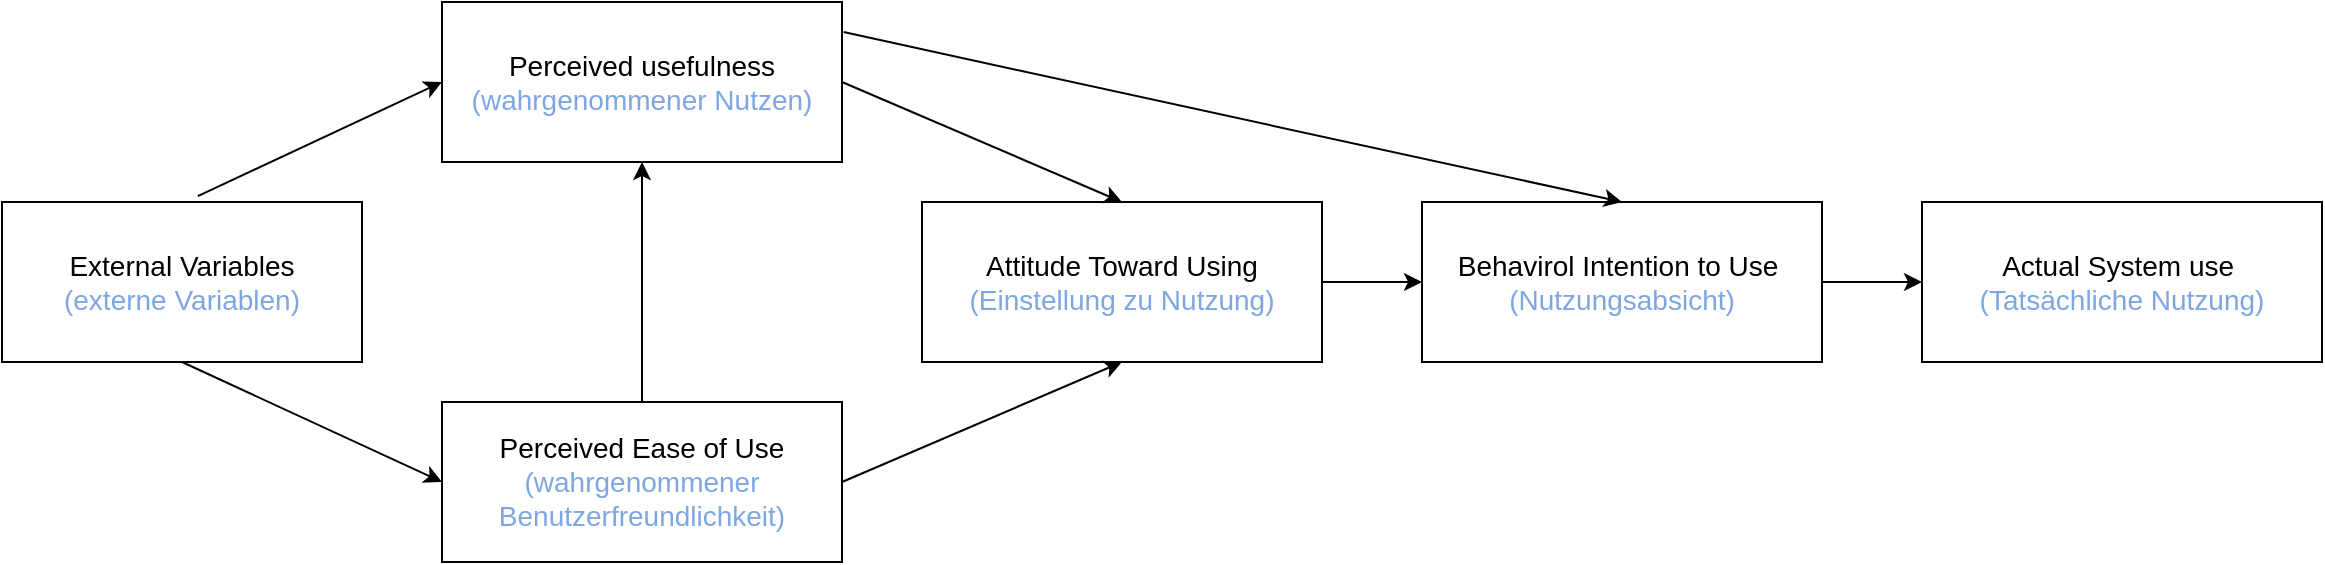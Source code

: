 <mxfile version="26.0.4">
  <diagram name="Seite-1" id="NUGTaal7kzCJnCjxpsvp">
    <mxGraphModel dx="1386" dy="833" grid="1" gridSize="10" guides="1" tooltips="1" connect="1" arrows="1" fold="1" page="1" pageScale="1" pageWidth="2339" pageHeight="3300" math="0" shadow="0">
      <root>
        <mxCell id="0" />
        <mxCell id="1" parent="0" />
        <mxCell id="cQfO7AnZSBEeeAexKhQe-32" value="&lt;div&gt;&lt;span style=&quot;font-size: 14px;&quot;&gt;External Variables&lt;/span&gt;&lt;/div&gt;&lt;div&gt;&lt;span style=&quot;color: rgb(126, 166, 224); font-size: 14px;&quot;&gt;(externe Variablen)&lt;/span&gt;&lt;br&gt;&lt;/div&gt;" style="rounded=0;whiteSpace=wrap;html=1;" vertex="1" parent="1">
          <mxGeometry x="60" y="160" width="180" height="80" as="geometry" />
        </mxCell>
        <mxCell id="cQfO7AnZSBEeeAexKhQe-33" value="&lt;div&gt;&lt;span style=&quot;font-size: 14px;&quot;&gt;Perceived usefulness&lt;/span&gt;&lt;/div&gt;&lt;div&gt;&lt;span style=&quot;color: rgb(126, 166, 224); font-size: 14px;&quot;&gt;(wahrgenommener Nutzen)&lt;/span&gt;&lt;br&gt;&lt;/div&gt;" style="rounded=0;whiteSpace=wrap;html=1;" vertex="1" parent="1">
          <mxGeometry x="280" y="60" width="200" height="80" as="geometry" />
        </mxCell>
        <mxCell id="cQfO7AnZSBEeeAexKhQe-34" value="&lt;div&gt;&lt;span style=&quot;font-size: 14px;&quot;&gt;Perceived Ease of Use&lt;/span&gt;&lt;/div&gt;&lt;div&gt;&lt;span style=&quot;color: rgb(126, 166, 224); font-size: 14px;&quot;&gt;(wahrgenommener Benutzerfreundlichkeit)&lt;/span&gt;&lt;br&gt;&lt;/div&gt;" style="rounded=0;whiteSpace=wrap;html=1;" vertex="1" parent="1">
          <mxGeometry x="280" y="260" width="200" height="80" as="geometry" />
        </mxCell>
        <mxCell id="cQfO7AnZSBEeeAexKhQe-35" value="&lt;div&gt;&lt;span style=&quot;font-size: 14px;&quot;&gt;Attitude Toward Using&lt;/span&gt;&lt;/div&gt;&lt;div&gt;&lt;span style=&quot;color: rgb(126, 166, 224); font-size: 14px;&quot;&gt;(Einstellung zu Nutzung&lt;/span&gt;&lt;span style=&quot;color: rgb(126, 166, 224); font-size: 14px;&quot;&gt;)&lt;/span&gt;&lt;/div&gt;" style="rounded=0;whiteSpace=wrap;html=1;" vertex="1" parent="1">
          <mxGeometry x="520" y="160" width="200" height="80" as="geometry" />
        </mxCell>
        <mxCell id="cQfO7AnZSBEeeAexKhQe-36" value="&lt;div&gt;&lt;span style=&quot;font-size: 14px;&quot;&gt;Behavirol Intention to Use&amp;nbsp;&lt;/span&gt;&lt;/div&gt;&lt;div&gt;&lt;span style=&quot;color: rgb(126, 166, 224); font-size: 14px;&quot;&gt;(Nutzungsabsicht&lt;/span&gt;&lt;span style=&quot;color: rgb(126, 166, 224); font-size: 14px;&quot;&gt;)&lt;/span&gt;&lt;br&gt;&lt;/div&gt;" style="rounded=0;whiteSpace=wrap;html=1;" vertex="1" parent="1">
          <mxGeometry x="770" y="160" width="200" height="80" as="geometry" />
        </mxCell>
        <mxCell id="cQfO7AnZSBEeeAexKhQe-37" value="&lt;div&gt;&lt;span style=&quot;font-size: 14px;&quot;&gt;Actual System use&amp;nbsp;&lt;/span&gt;&lt;/div&gt;&lt;div&gt;&lt;span style=&quot;color: rgb(126, 166, 224); font-size: 14px;&quot;&gt;(Tatsächliche Nutzung&lt;/span&gt;&lt;span style=&quot;color: rgb(126, 166, 224); font-size: 14px;&quot;&gt;)&lt;/span&gt;&lt;br&gt;&lt;/div&gt;" style="rounded=0;whiteSpace=wrap;html=1;" vertex="1" parent="1">
          <mxGeometry x="1020" y="160" width="200" height="80" as="geometry" />
        </mxCell>
        <mxCell id="cQfO7AnZSBEeeAexKhQe-38" value="" style="endArrow=classic;html=1;rounded=0;exitX=0.5;exitY=1;exitDx=0;exitDy=0;entryX=0;entryY=0.5;entryDx=0;entryDy=0;" edge="1" parent="1" source="cQfO7AnZSBEeeAexKhQe-32" target="cQfO7AnZSBEeeAexKhQe-34">
          <mxGeometry width="50" height="50" relative="1" as="geometry">
            <mxPoint x="40" y="350" as="sourcePoint" />
            <mxPoint x="90" y="300" as="targetPoint" />
          </mxGeometry>
        </mxCell>
        <mxCell id="cQfO7AnZSBEeeAexKhQe-39" value="" style="endArrow=classic;html=1;rounded=0;entryX=0;entryY=0.5;entryDx=0;entryDy=0;exitX=0.544;exitY=-0.037;exitDx=0;exitDy=0;exitPerimeter=0;" edge="1" parent="1" source="cQfO7AnZSBEeeAexKhQe-32" target="cQfO7AnZSBEeeAexKhQe-33">
          <mxGeometry width="50" height="50" relative="1" as="geometry">
            <mxPoint x="140" y="160" as="sourcePoint" />
            <mxPoint x="190" y="110" as="targetPoint" />
          </mxGeometry>
        </mxCell>
        <mxCell id="cQfO7AnZSBEeeAexKhQe-40" value="" style="endArrow=classic;html=1;rounded=0;exitX=0.5;exitY=0;exitDx=0;exitDy=0;entryX=0.5;entryY=1;entryDx=0;entryDy=0;" edge="1" parent="1" source="cQfO7AnZSBEeeAexKhQe-34" target="cQfO7AnZSBEeeAexKhQe-33">
          <mxGeometry width="50" height="50" relative="1" as="geometry">
            <mxPoint x="590" y="140" as="sourcePoint" />
            <mxPoint x="640" y="90" as="targetPoint" />
          </mxGeometry>
        </mxCell>
        <mxCell id="cQfO7AnZSBEeeAexKhQe-41" value="" style="endArrow=classic;html=1;rounded=0;exitX=1;exitY=0.5;exitDx=0;exitDy=0;entryX=0.5;entryY=1;entryDx=0;entryDy=0;" edge="1" parent="1" source="cQfO7AnZSBEeeAexKhQe-34" target="cQfO7AnZSBEeeAexKhQe-35">
          <mxGeometry width="50" height="50" relative="1" as="geometry">
            <mxPoint x="490" y="330" as="sourcePoint" />
            <mxPoint x="540" y="280" as="targetPoint" />
          </mxGeometry>
        </mxCell>
        <mxCell id="cQfO7AnZSBEeeAexKhQe-42" value="" style="endArrow=classic;html=1;rounded=0;exitX=1;exitY=0.5;exitDx=0;exitDy=0;entryX=0.5;entryY=0;entryDx=0;entryDy=0;" edge="1" parent="1" source="cQfO7AnZSBEeeAexKhQe-33" target="cQfO7AnZSBEeeAexKhQe-35">
          <mxGeometry width="50" height="50" relative="1" as="geometry">
            <mxPoint x="490" y="310" as="sourcePoint" />
            <mxPoint x="630" y="250" as="targetPoint" />
          </mxGeometry>
        </mxCell>
        <mxCell id="cQfO7AnZSBEeeAexKhQe-43" value="" style="endArrow=classic;html=1;rounded=0;exitX=1.004;exitY=0.188;exitDx=0;exitDy=0;exitPerimeter=0;entryX=0.5;entryY=0;entryDx=0;entryDy=0;" edge="1" parent="1" source="cQfO7AnZSBEeeAexKhQe-33" target="cQfO7AnZSBEeeAexKhQe-36">
          <mxGeometry width="50" height="50" relative="1" as="geometry">
            <mxPoint x="560" y="100" as="sourcePoint" />
            <mxPoint x="610" y="50" as="targetPoint" />
          </mxGeometry>
        </mxCell>
        <mxCell id="cQfO7AnZSBEeeAexKhQe-44" value="" style="endArrow=classic;html=1;rounded=0;exitX=1;exitY=0.5;exitDx=0;exitDy=0;" edge="1" parent="1" source="cQfO7AnZSBEeeAexKhQe-35">
          <mxGeometry width="50" height="50" relative="1" as="geometry">
            <mxPoint x="780" y="250" as="sourcePoint" />
            <mxPoint x="770" y="200" as="targetPoint" />
          </mxGeometry>
        </mxCell>
        <mxCell id="cQfO7AnZSBEeeAexKhQe-45" value="" style="endArrow=classic;html=1;rounded=0;exitX=1;exitY=0.5;exitDx=0;exitDy=0;entryX=0;entryY=0.5;entryDx=0;entryDy=0;" edge="1" parent="1" source="cQfO7AnZSBEeeAexKhQe-36" target="cQfO7AnZSBEeeAexKhQe-37">
          <mxGeometry width="50" height="50" relative="1" as="geometry">
            <mxPoint x="1020" y="220" as="sourcePoint" />
            <mxPoint x="1070" y="170" as="targetPoint" />
          </mxGeometry>
        </mxCell>
      </root>
    </mxGraphModel>
  </diagram>
</mxfile>
